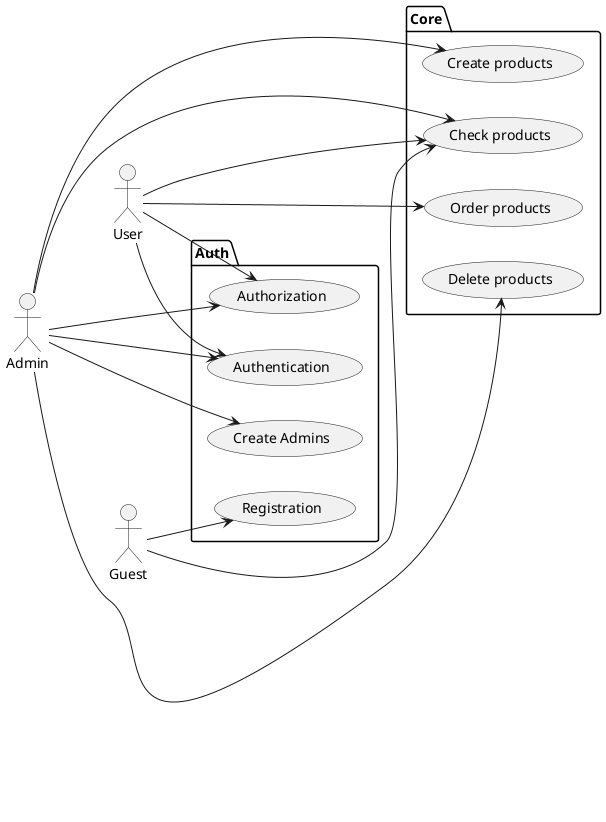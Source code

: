 @startuml
'https://plantuml.com/use-case-diagram

left to right direction
actor User
actor Guest
actor Admin

package Core{
    (Check products) as (CP)
    (Order products) as (OP)
    (Create products) as (CrP)
    (Delete products) as (DP)
}

package Auth{
    (Authorization) as (Author)
    (Registration) as (Reg)
    (Create Admins) as (CA)
    (Authentication) as (Authen)
}

User -> (CP)
User ---> (OP)
User -> (Author)
User -> (Authen)

Guest ---> (CP)
Guest --> (Reg)

Admin ----> (CP)
Admin ---> (Author)
Admin --> (CA)
Admin ---> (CrP)
Admin ----> (DP)
Admin -> (Authen)
@enduml